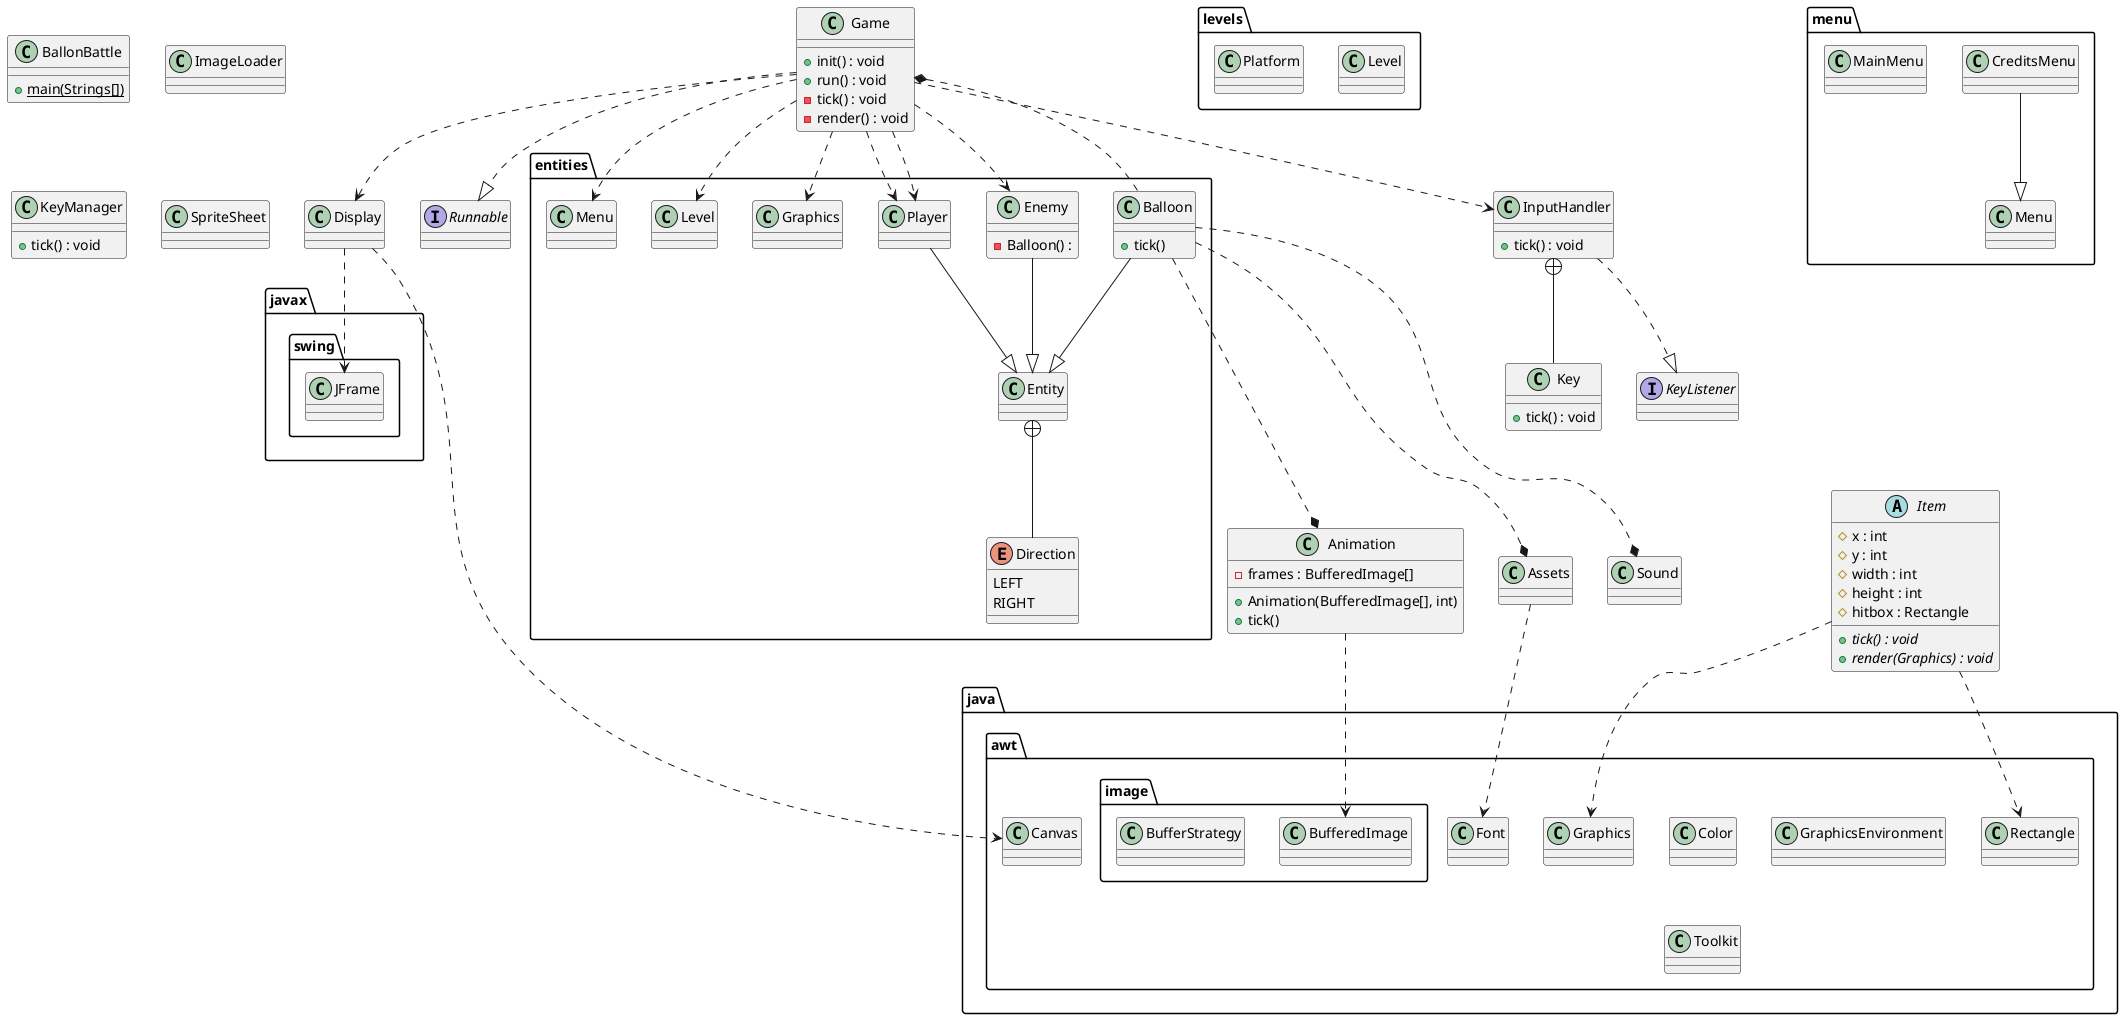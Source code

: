 @startuml
'https://plantuml.com/class-diagram

class Animation {
-frames : BufferedImage[]
+Animation(BufferedImage[], int)
+tick()
}

class Assets {}

class BallonBattle {
{static}+main(Strings[])
}

class Display {}

class Game {
+init() : void
+run() : void
-tick() : void
-render() : void
}
Game ..|> Runnable

interface Runnable {}

class ImageLoader {}
class InputHandler {
+tick() : void
}
InputHandler +-- Key
class Key {
+tick() : void
}

InputHandler ..|> KeyListener
interface KeyListener {}

abstract class Item {
	# x : int
	# y : int
	# width : int
	# height : int
   	# hitbox : Rectangle
    {abstract} + tick() : void
    {abstract} + render(Graphics) : void

}


class KeyManager {
+ tick() : void
}
class Sound {}
class SpriteSheet {}

package entities {

class Balloon {
+tick()
}
Balloon --|> Entity
Enemy --|> Entity
Player --|> Entity
Balloon ...* Animation
Balloon ...* Assets
Balloon ...* Game
Balloon ...* Sound

class Enemy {
    - Balloon() :
}
class Entity {}

Entity +-- Direction
Game ..> Enemy
Game ..> Player
Game ..> Graphics
Game ..> Display
Game ..> Level
Game ...> Menu
Game ..> InputHandler
Game ..> Player


enum Direction {
    LEFT
    RIGHT
}

class Player {}
}

package levels {
class Level {}
class Platform {}

}

package menu {
class CreditsMenu {}
class MainMenu {}
class Menu {}
CreditsMenu --|> Menu
}

package java.awt {
class Canvas
class Color
class Font
class Graphics
class GraphicsEnvironment
class Rectangle
class Toolkit

Assets ..> Font

Item ..> Rectangle
Item ..> Graphics

package image {
    class BufferedImage
    class BufferStrategy
    Animation ..> BufferedImage
}

}

package javax.swing {
class JFrame
Display ..> JFrame
Display ..> Canvas

}

@enduml